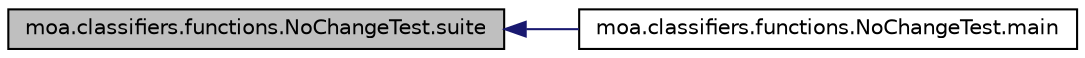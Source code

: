 digraph G
{
  edge [fontname="Helvetica",fontsize="10",labelfontname="Helvetica",labelfontsize="10"];
  node [fontname="Helvetica",fontsize="10",shape=record];
  rankdir=LR;
  Node1 [label="moa.classifiers.functions.NoChangeTest.suite",height=0.2,width=0.4,color="black", fillcolor="grey75", style="filled" fontcolor="black"];
  Node1 -> Node2 [dir=back,color="midnightblue",fontsize="10",style="solid",fontname="Helvetica"];
  Node2 [label="moa.classifiers.functions.NoChangeTest.main",height=0.2,width=0.4,color="black", fillcolor="white", style="filled",URL="$classmoa_1_1classifiers_1_1functions_1_1NoChangeTest.html#a3728d66679333ae9ef022e2abeea3bf1",tooltip="Runs the test from commandline."];
}
